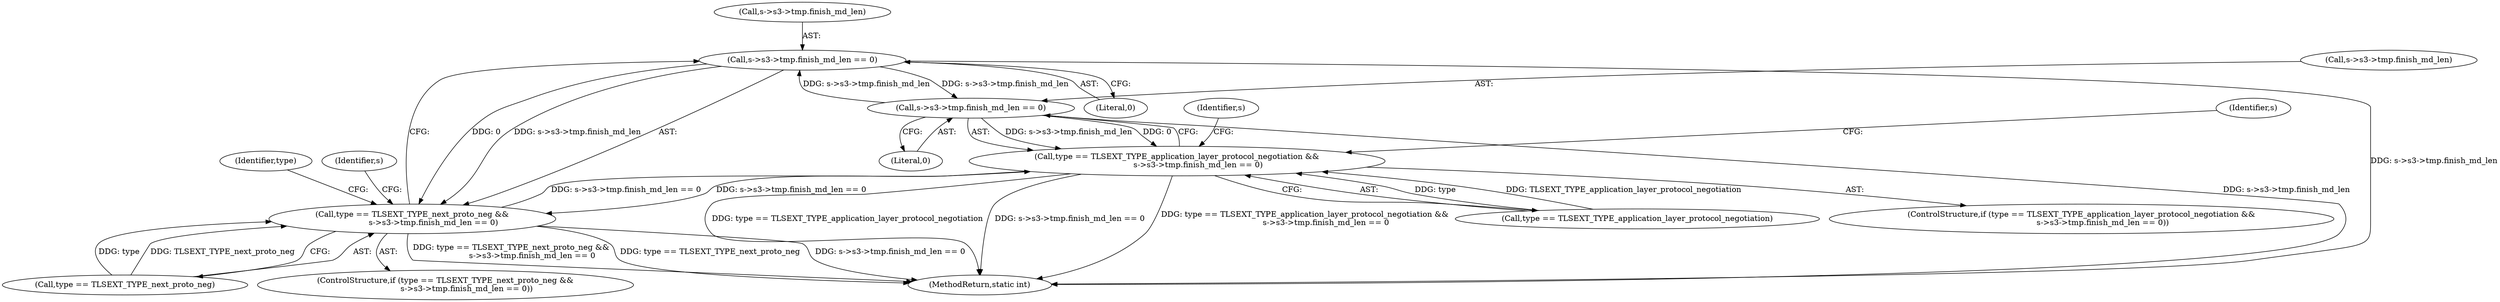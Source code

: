 digraph "0_openssl_a004e72b95835136d3f1ea90517f706c24c03da7_3@pointer" {
"1001290" [label="(Call,s->s3->tmp.finish_md_len == 0)"];
"1001313" [label="(Call,s->s3->tmp.finish_md_len == 0)"];
"1001290" [label="(Call,s->s3->tmp.finish_md_len == 0)"];
"1001286" [label="(Call,type == TLSEXT_TYPE_next_proto_neg &&\n                 s->s3->tmp.finish_md_len == 0)"];
"1001309" [label="(Call,type == TLSEXT_TYPE_application_layer_protocol_negotiation &&\n                 s->s3->tmp.finish_md_len == 0)"];
"1001286" [label="(Call,type == TLSEXT_TYPE_next_proto_neg &&\n                 s->s3->tmp.finish_md_len == 0)"];
"1001287" [label="(Call,type == TLSEXT_TYPE_next_proto_neg)"];
"1001291" [label="(Call,s->s3->tmp.finish_md_len)"];
"1001290" [label="(Call,s->s3->tmp.finish_md_len == 0)"];
"1001311" [label="(Identifier,type)"];
"1001308" [label="(ControlStructure,if (type == TLSEXT_TYPE_application_layer_protocol_negotiation &&\n                 s->s3->tmp.finish_md_len == 0))"];
"1001399" [label="(MethodReturn,static int)"];
"1001309" [label="(Call,type == TLSEXT_TYPE_application_layer_protocol_negotiation &&\n                 s->s3->tmp.finish_md_len == 0)"];
"1001285" [label="(ControlStructure,if (type == TLSEXT_TYPE_next_proto_neg &&\n                 s->s3->tmp.finish_md_len == 0))"];
"1001337" [label="(Identifier,s)"];
"1001326" [label="(Identifier,s)"];
"1001313" [label="(Call,s->s3->tmp.finish_md_len == 0)"];
"1001314" [label="(Call,s->s3->tmp.finish_md_len)"];
"1001303" [label="(Identifier,s)"];
"1001310" [label="(Call,type == TLSEXT_TYPE_application_layer_protocol_negotiation)"];
"1001321" [label="(Literal,0)"];
"1001298" [label="(Literal,0)"];
"1001290" -> "1001286"  [label="AST: "];
"1001290" -> "1001298"  [label="CFG: "];
"1001291" -> "1001290"  [label="AST: "];
"1001298" -> "1001290"  [label="AST: "];
"1001286" -> "1001290"  [label="CFG: "];
"1001290" -> "1001399"  [label="DDG: s->s3->tmp.finish_md_len"];
"1001290" -> "1001286"  [label="DDG: s->s3->tmp.finish_md_len"];
"1001290" -> "1001286"  [label="DDG: 0"];
"1001313" -> "1001290"  [label="DDG: s->s3->tmp.finish_md_len"];
"1001290" -> "1001313"  [label="DDG: s->s3->tmp.finish_md_len"];
"1001313" -> "1001309"  [label="AST: "];
"1001313" -> "1001321"  [label="CFG: "];
"1001314" -> "1001313"  [label="AST: "];
"1001321" -> "1001313"  [label="AST: "];
"1001309" -> "1001313"  [label="CFG: "];
"1001313" -> "1001399"  [label="DDG: s->s3->tmp.finish_md_len"];
"1001313" -> "1001309"  [label="DDG: s->s3->tmp.finish_md_len"];
"1001313" -> "1001309"  [label="DDG: 0"];
"1001286" -> "1001285"  [label="AST: "];
"1001286" -> "1001287"  [label="CFG: "];
"1001287" -> "1001286"  [label="AST: "];
"1001303" -> "1001286"  [label="CFG: "];
"1001311" -> "1001286"  [label="CFG: "];
"1001286" -> "1001399"  [label="DDG: s->s3->tmp.finish_md_len == 0"];
"1001286" -> "1001399"  [label="DDG: type == TLSEXT_TYPE_next_proto_neg &&\n                 s->s3->tmp.finish_md_len == 0"];
"1001286" -> "1001399"  [label="DDG: type == TLSEXT_TYPE_next_proto_neg"];
"1001287" -> "1001286"  [label="DDG: type"];
"1001287" -> "1001286"  [label="DDG: TLSEXT_TYPE_next_proto_neg"];
"1001309" -> "1001286"  [label="DDG: s->s3->tmp.finish_md_len == 0"];
"1001286" -> "1001309"  [label="DDG: s->s3->tmp.finish_md_len == 0"];
"1001309" -> "1001308"  [label="AST: "];
"1001309" -> "1001310"  [label="CFG: "];
"1001310" -> "1001309"  [label="AST: "];
"1001326" -> "1001309"  [label="CFG: "];
"1001337" -> "1001309"  [label="CFG: "];
"1001309" -> "1001399"  [label="DDG: s->s3->tmp.finish_md_len == 0"];
"1001309" -> "1001399"  [label="DDG: type == TLSEXT_TYPE_application_layer_protocol_negotiation &&\n                 s->s3->tmp.finish_md_len == 0"];
"1001309" -> "1001399"  [label="DDG: type == TLSEXT_TYPE_application_layer_protocol_negotiation"];
"1001310" -> "1001309"  [label="DDG: type"];
"1001310" -> "1001309"  [label="DDG: TLSEXT_TYPE_application_layer_protocol_negotiation"];
}
